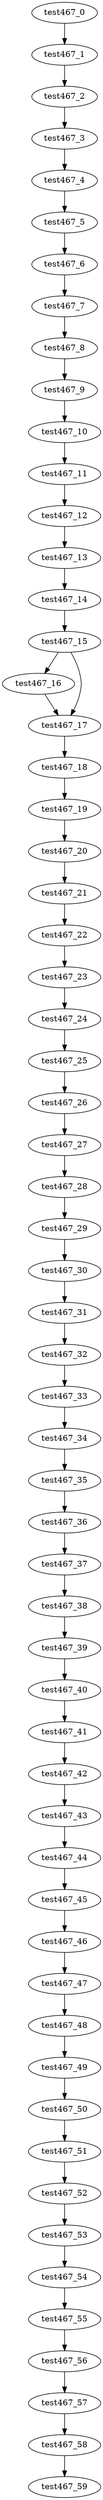 digraph G {
test467_0->test467_1;
test467_1->test467_2;
test467_2->test467_3;
test467_3->test467_4;
test467_4->test467_5;
test467_5->test467_6;
test467_6->test467_7;
test467_7->test467_8;
test467_8->test467_9;
test467_9->test467_10;
test467_10->test467_11;
test467_11->test467_12;
test467_12->test467_13;
test467_13->test467_14;
test467_14->test467_15;
test467_15->test467_16;
test467_15->test467_17;
test467_16->test467_17;
test467_17->test467_18;
test467_18->test467_19;
test467_19->test467_20;
test467_20->test467_21;
test467_21->test467_22;
test467_22->test467_23;
test467_23->test467_24;
test467_24->test467_25;
test467_25->test467_26;
test467_26->test467_27;
test467_27->test467_28;
test467_28->test467_29;
test467_29->test467_30;
test467_30->test467_31;
test467_31->test467_32;
test467_32->test467_33;
test467_33->test467_34;
test467_34->test467_35;
test467_35->test467_36;
test467_36->test467_37;
test467_37->test467_38;
test467_38->test467_39;
test467_39->test467_40;
test467_40->test467_41;
test467_41->test467_42;
test467_42->test467_43;
test467_43->test467_44;
test467_44->test467_45;
test467_45->test467_46;
test467_46->test467_47;
test467_47->test467_48;
test467_48->test467_49;
test467_49->test467_50;
test467_50->test467_51;
test467_51->test467_52;
test467_52->test467_53;
test467_53->test467_54;
test467_54->test467_55;
test467_55->test467_56;
test467_56->test467_57;
test467_57->test467_58;
test467_58->test467_59;

}
